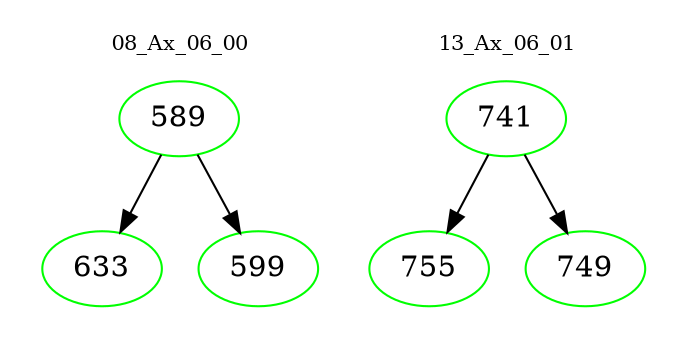 digraph{
subgraph cluster_0 {
color = white
label = "08_Ax_06_00";
fontsize=10;
T0_589 [label="589", color="green"]
T0_589 -> T0_633 [color="black"]
T0_633 [label="633", color="green"]
T0_589 -> T0_599 [color="black"]
T0_599 [label="599", color="green"]
}
subgraph cluster_1 {
color = white
label = "13_Ax_06_01";
fontsize=10;
T1_741 [label="741", color="green"]
T1_741 -> T1_755 [color="black"]
T1_755 [label="755", color="green"]
T1_741 -> T1_749 [color="black"]
T1_749 [label="749", color="green"]
}
}
